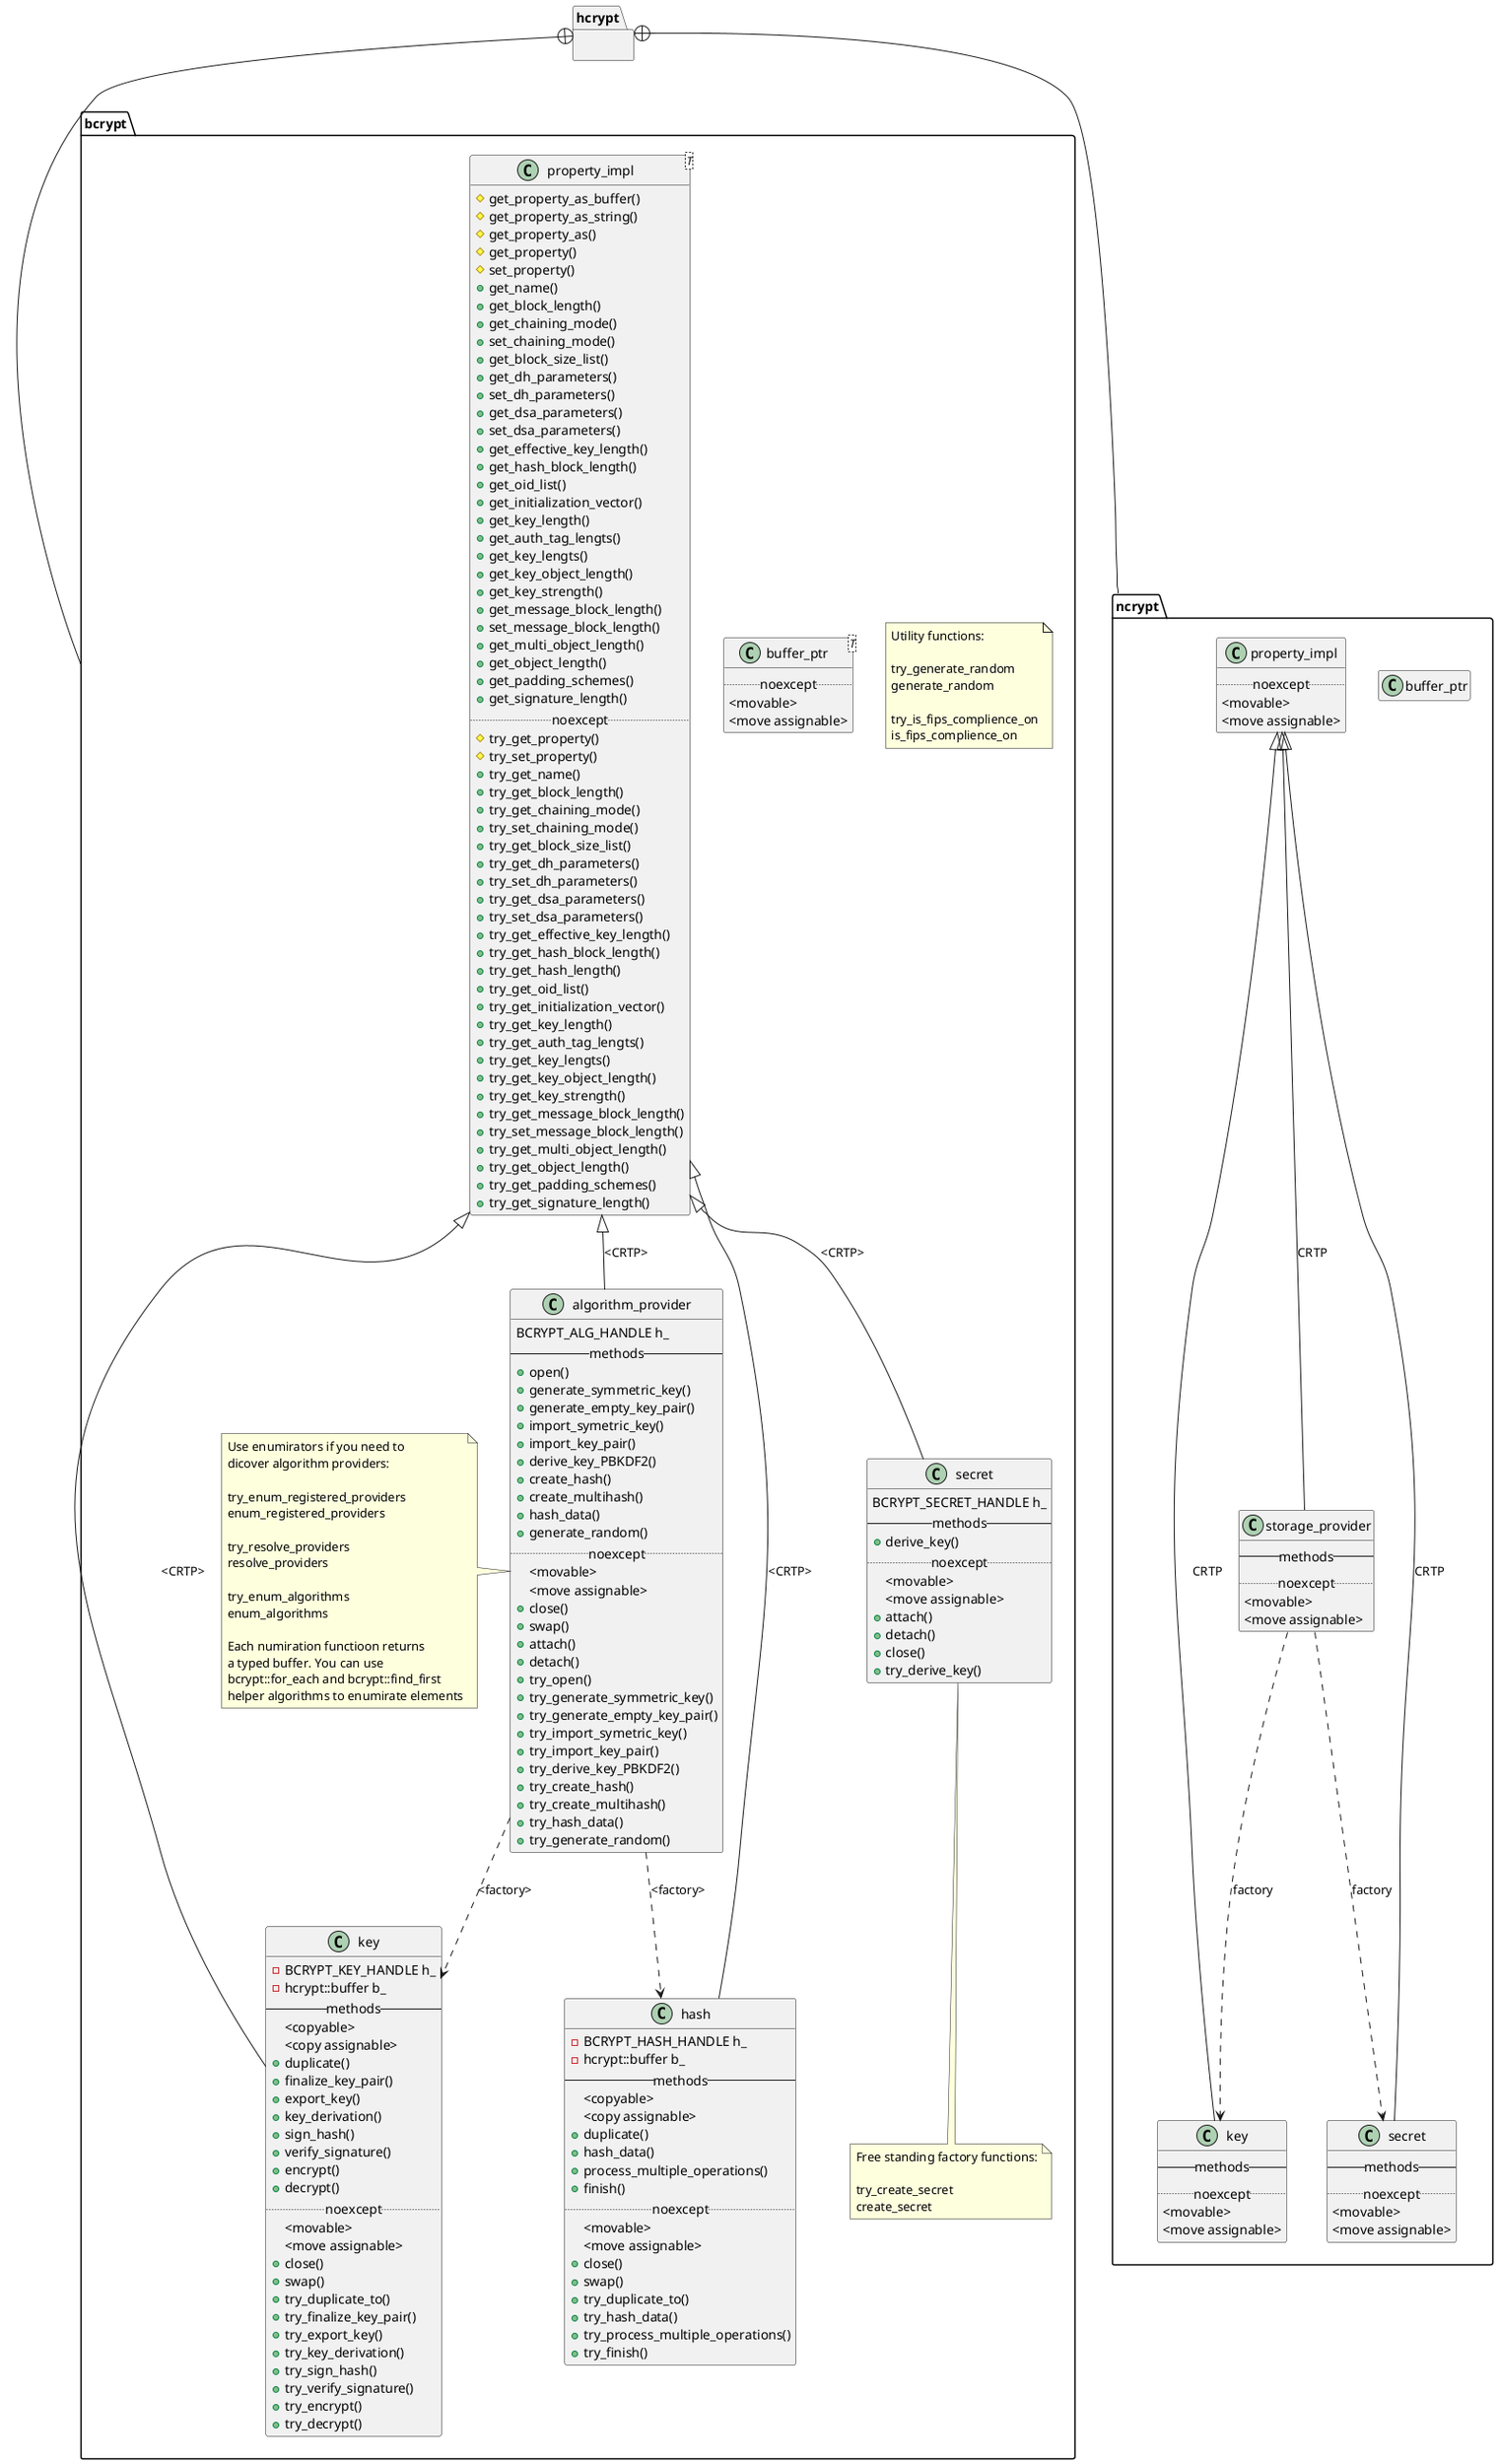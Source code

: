@startuml

hide empty members
'hide members

namespace hcrypt {
}

namespace bcrypt {

    note "Utility functions:\n\ntry_generate_random\ngenerate_random\n\ntry_is_fips_complience_on\nis_fips_complience_on" as Note2

    class buffer_ptr <T> {
        ..noexcept..
        <movable>
        <move assignable>
    }

    class algorithm_provider {
        BCRYPT_ALG_HANDLE h_
        --methods--
        +open()
        +generate_symmetric_key()
        +generate_empty_key_pair()
        +import_symetric_key()
        +import_key_pair()
        +derive_key_PBKDF2()
        +create_hash()
        +create_multihash()
        +hash_data()
        +generate_random()
        ..noexcept..
        <movable>
        <move assignable>
        +close()
        +swap()
        +attach()
        +detach()
        +try_open()
        +try_generate_symmetric_key()
        +try_generate_empty_key_pair()
        +try_import_symetric_key()
        +try_import_key_pair()
        +try_derive_key_PBKDF2()
        +try_create_hash()
        +try_create_multihash()
        +try_hash_data()
        +try_generate_random()
    }

    note "Use enumirators if you need to\ndicover algorithm providers:\n\ntry_enum_registered_providers\nenum_registered_providers\n\ntry_resolve_providers\nresolve_providers\n\ntry_enum_algorithms\nenum_algorithms\n\nEach numiration functioon returns\na typed buffer. You can use\nbcrypt::for_each and bcrypt::find_first\nhelper algorithms to enumirate elements" as Note1
    Note1 .right. algorithm_provider

    note "Free standing factory functions:\n\ntry_create_secret\ncreate_secret" as Note3
    Note3 .up. secret

    class secret {
        BCRYPT_SECRET_HANDLE h_
        --methods--
        +derive_key()
        ..noexcept..
        <movable>
        <move assignable>
        +attach()
        +detach()
        +close()
        +try_derive_key()
    }

    class key {
        -BCRYPT_KEY_HANDLE h_
        -hcrypt::buffer b_
        --methods--
        <copyable>
        <copy assignable>
        +duplicate()
        +finalize_key_pair()
        +export_key()
        +key_derivation()
        +sign_hash()
        +verify_signature()
        +encrypt()
        +decrypt()
        ..noexcept..
        <movable>
        <move assignable>
        +close()
        +swap()
        +try_duplicate_to()
        +try_finalize_key_pair()
        +try_export_key()
        +try_key_derivation()
        +try_sign_hash()
        +try_verify_signature()
        +try_encrypt()
        +try_decrypt()
    }
    
    class hash {
        -BCRYPT_HASH_HANDLE h_
        -hcrypt::buffer b_
        --methods--
        <copyable>
        <copy assignable>
        +duplicate()
        +hash_data()
        +process_multiple_operations()
        +finish()
        ..noexcept..
        <movable>
        <move assignable>
        +close()
        +swap()
        +try_duplicate_to()
        +try_hash_data()
        +try_process_multiple_operations()
        +try_finish()
    }

    class property_impl <T> {
        #get_property_as_buffer()
        #get_property_as_string()
        #get_property_as()
        #get_property()
        #set_property()
        +get_name()
        +get_block_length()
        +get_chaining_mode()
        +set_chaining_mode()
        +get_block_size_list()
        +get_dh_parameters()
        +set_dh_parameters()
        +get_dsa_parameters()
        +set_dsa_parameters()
        +get_effective_key_length()
        +get_hash_block_length()
        +get_oid_list()
        +get_initialization_vector()
        +get_key_length()
        +get_auth_tag_lengts()
        +get_key_lengts()
        +get_key_object_length()
        +get_key_strength()
        +get_message_block_length()
        +set_message_block_length()
        +get_multi_object_length()
        +get_object_length()
        +get_padding_schemes()
        +get_signature_length()
        ..noexcept..
        #try_get_property()
        #try_set_property()
        +try_get_name()
        +try_get_block_length()
        +try_get_chaining_mode()
        +try_set_chaining_mode()
        +try_get_block_size_list()
        +try_get_dh_parameters()
        +try_set_dh_parameters()
        +try_get_dsa_parameters()
        +try_set_dsa_parameters()
        +try_get_effective_key_length()
        +try_get_hash_block_length()
        +try_get_hash_length()
        +try_get_oid_list()
        +try_get_initialization_vector()
        +try_get_key_length()
        +try_get_auth_tag_lengts()
        +try_get_key_lengts()
        +try_get_key_object_length()
        +try_get_key_strength()
        +try_get_message_block_length()
        +try_set_message_block_length()
        +try_get_multi_object_length()
        +try_get_object_length()
        +try_get_padding_schemes()
        +try_get_signature_length()
    }
 
    algorithm_provider ..> key : <factory>
    algorithm_provider ..> hash : <factory>

    property_impl <|-- algorithm_provider : <CRTP>
    property_impl <|-- key : <CRTP>
    property_impl <|-- hash : <CRTP>
    property_impl <|-- secret : <CRTP>
}

namespace ncrypt {

    class buffer_ptr {
    }

    class storage_provider {
        --methods--
        ..noexcept..
        <movable>
        <move assignable>
    }

    class key {
        --methods--
        ..noexcept..
        <movable>
        <move assignable>
    }

    class secret {
        --methods--
        ..noexcept..
        <movable>
        <move assignable>
    }

    class property_impl {
        ..noexcept..
        <movable>
        <move assignable>
    }

    storage_provider ..> key : factory
    storage_provider ..> secret: factory

    property_impl <|-- storage_provider : CRTP
    property_impl <|-- key : CRTP
    property_impl <|-- secret : CRTP
}

hcrypt +-- bcrypt
hcrypt +-- ncrypt

@enduml